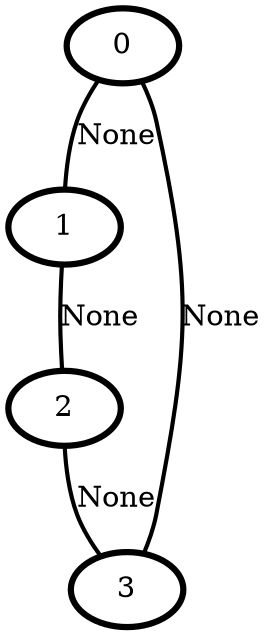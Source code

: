 graph G {
    0 [penwidth=3,label="0"]
    1 [penwidth=3,label="1"]
    2 [penwidth=3,label="2"]
    3 [penwidth=3,label="3"]

    0--1 [penwidth=2,label="None"]
    1--2 [penwidth=2,label="None"]
    2--3 [penwidth=2,label="None"]
    3--0 [penwidth=2,label="None"]
}